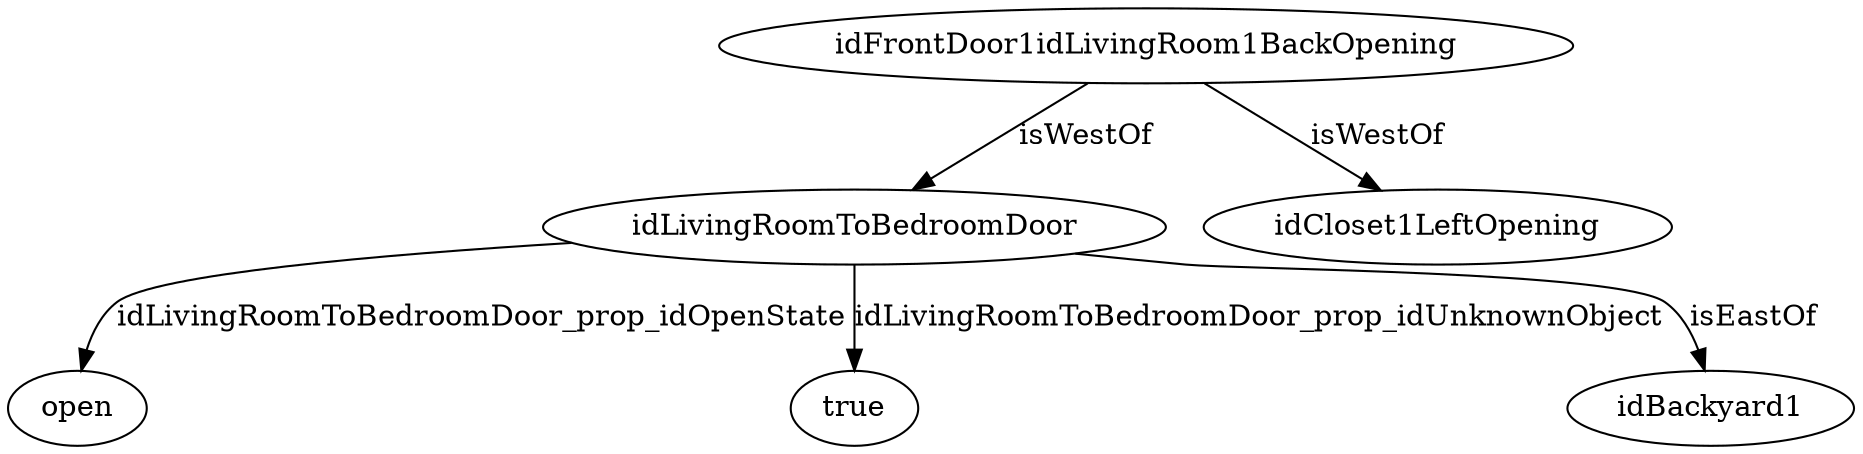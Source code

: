 strict digraph  {
idFrontDoor1idLivingRoom1BackOpening [node_type=entity_node, root=root];
idLivingRoomToBedroomDoor;
open;
true;
idCloset1LeftOpening;
idBackyard1;
idFrontDoor1idLivingRoom1BackOpening -> idLivingRoomToBedroomDoor  [edge_type=relationship, label=isWestOf];
idFrontDoor1idLivingRoom1BackOpening -> idCloset1LeftOpening  [edge_type=relationship, label=isWestOf];
idLivingRoomToBedroomDoor -> open  [edge_type=property, label=idLivingRoomToBedroomDoor_prop_idOpenState];
idLivingRoomToBedroomDoor -> true  [edge_type=property, label=idLivingRoomToBedroomDoor_prop_idUnknownObject];
idLivingRoomToBedroomDoor -> idBackyard1  [edge_type=relationship, label=isEastOf];
}
